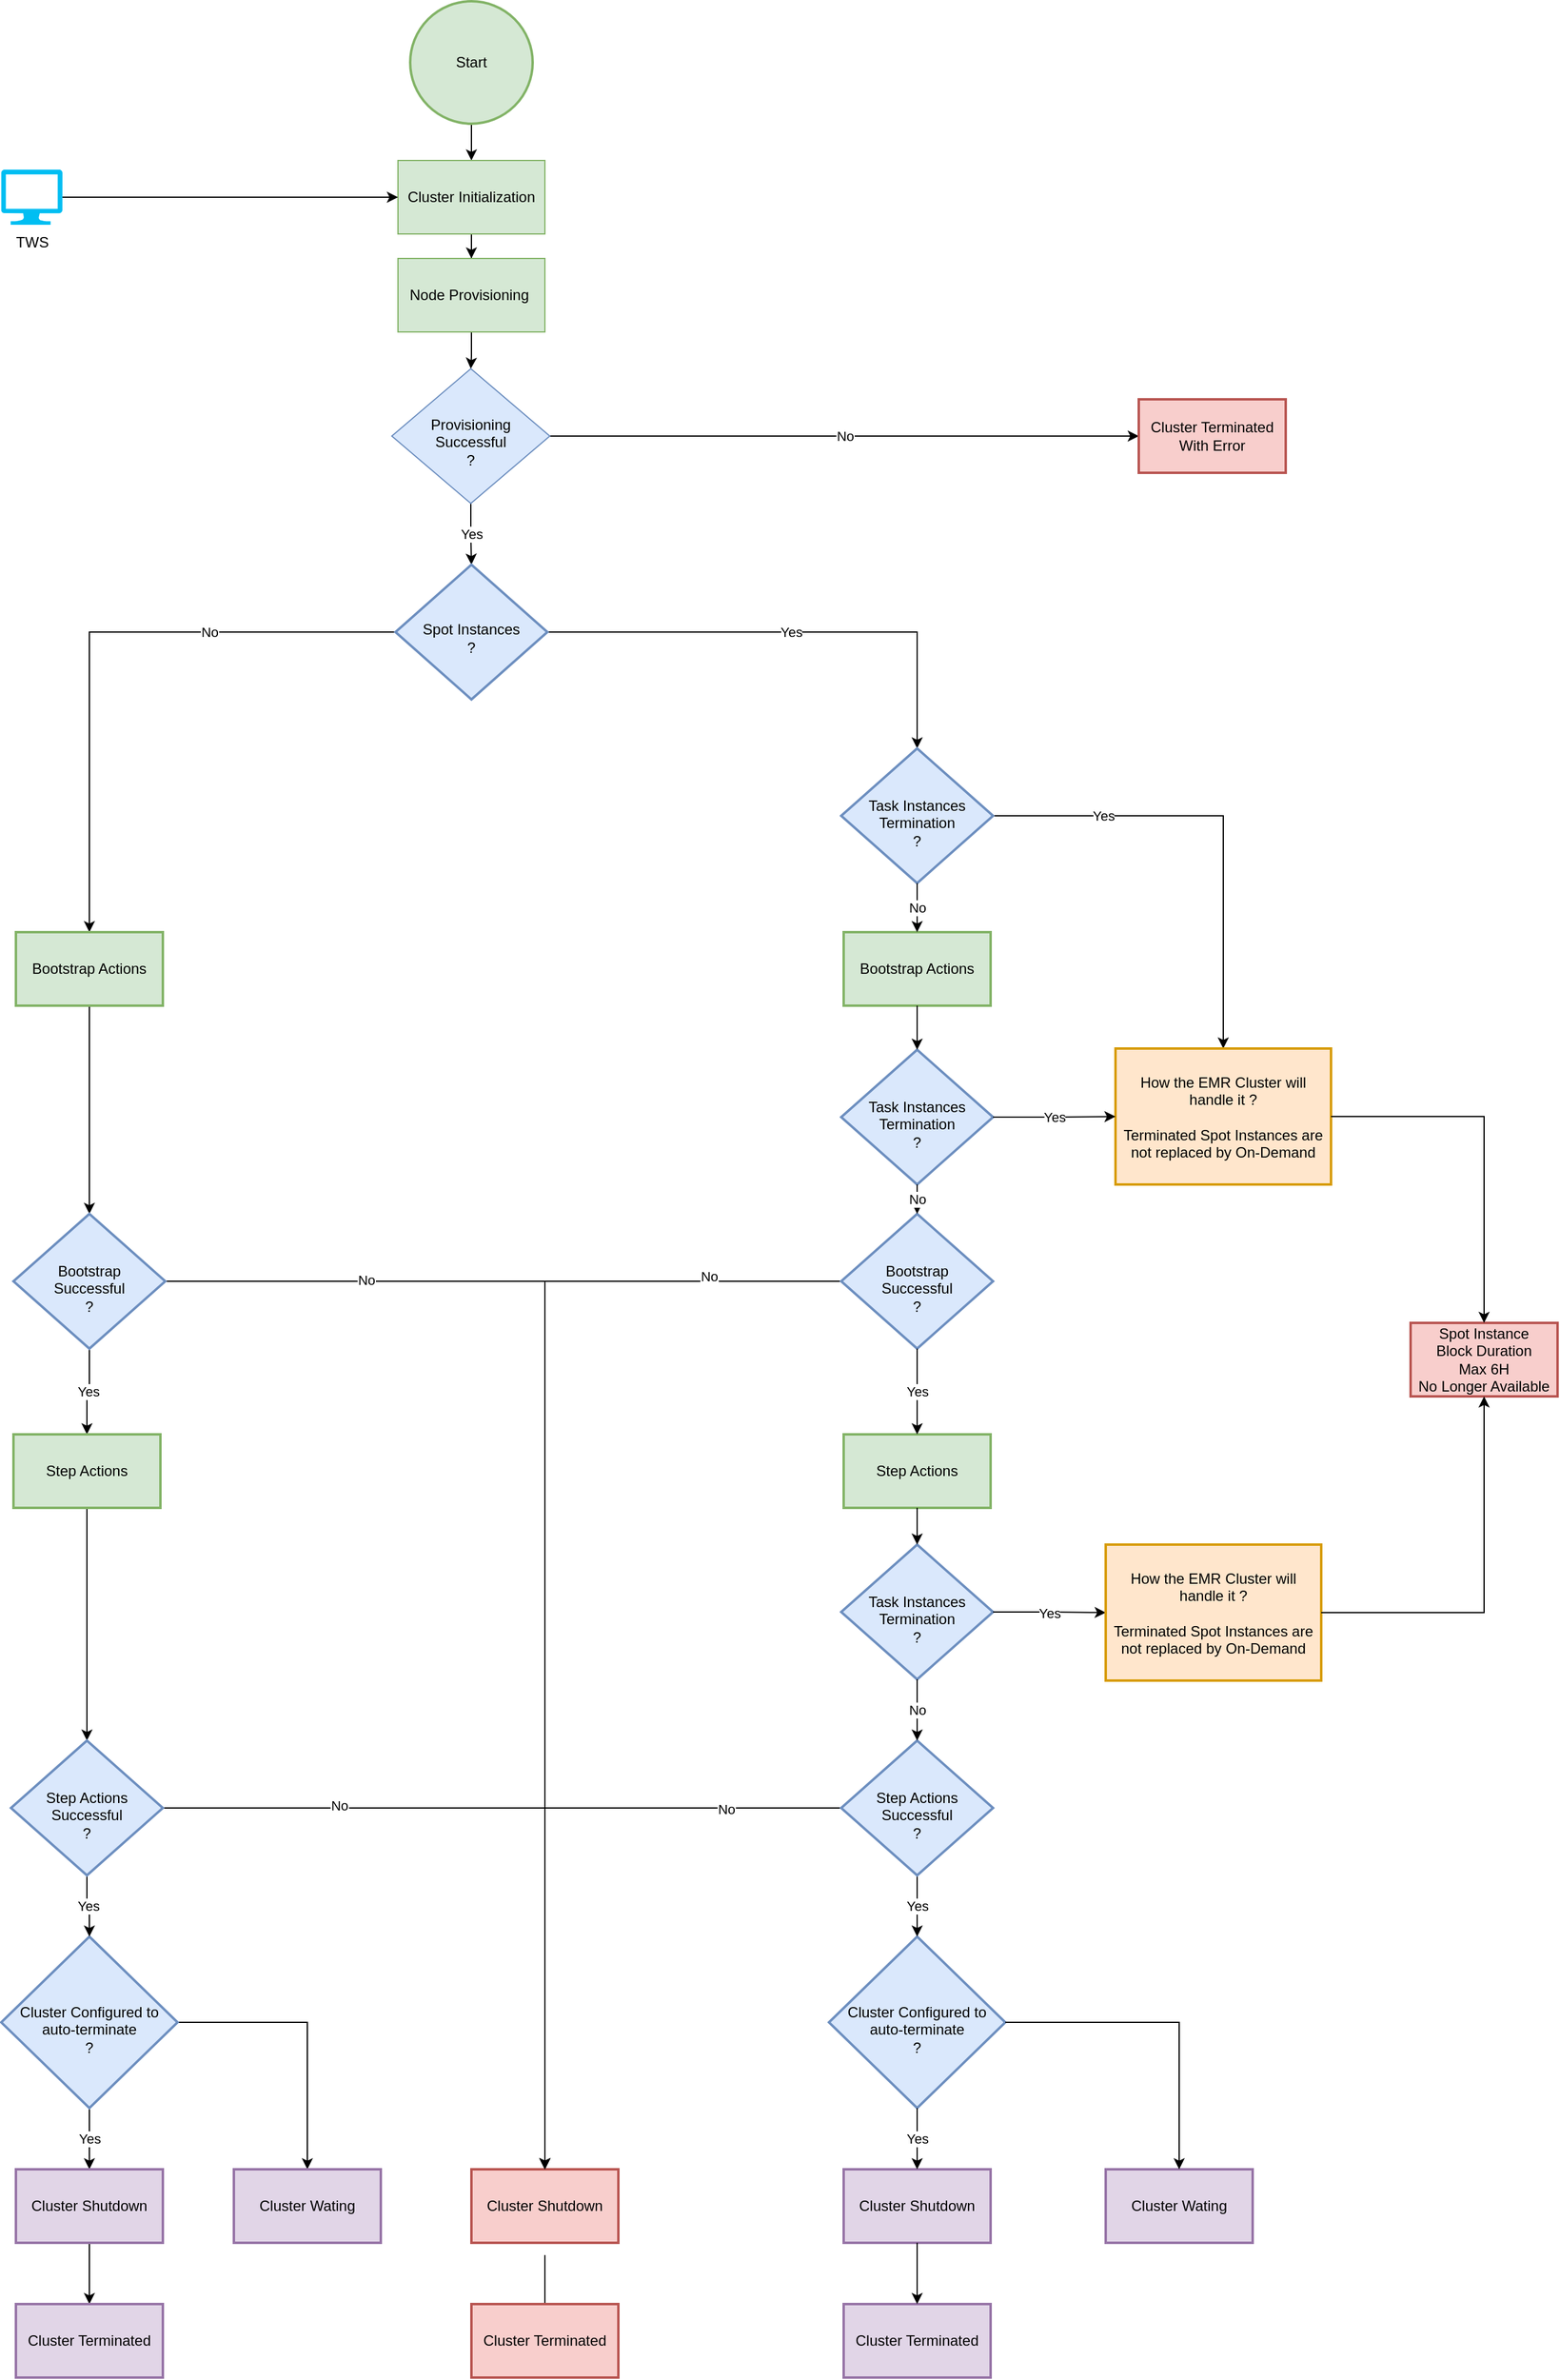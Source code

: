 <mxfile version="20.2.3" type="github">
  <diagram id="AwN7vVhOrOwk2pl2pIlE" name="Page-1">
    <mxGraphModel dx="1377" dy="755" grid="1" gridSize="10" guides="1" tooltips="1" connect="1" arrows="1" fold="1" page="1" pageScale="1" pageWidth="827" pageHeight="1169" math="0" shadow="0">
      <root>
        <mxCell id="0" />
        <mxCell id="1" parent="0" />
        <mxCell id="gyCaFqsIdJrXnqOvhJbO-14" value="" style="edgeStyle=orthogonalEdgeStyle;rounded=0;orthogonalLoop=1;jettySize=auto;html=1;" parent="1" source="gyCaFqsIdJrXnqOvhJbO-1" target="gyCaFqsIdJrXnqOvhJbO-3" edge="1">
          <mxGeometry relative="1" as="geometry" />
        </mxCell>
        <mxCell id="gyCaFqsIdJrXnqOvhJbO-1" value="Start" style="strokeWidth=2;html=1;shape=mxgraph.flowchart.start_2;whiteSpace=wrap;fillColor=#d5e8d4;strokeColor=#82b366;" parent="1" vertex="1">
          <mxGeometry x="364" y="30" width="100" height="100" as="geometry" />
        </mxCell>
        <mxCell id="gyCaFqsIdJrXnqOvhJbO-15" value="" style="edgeStyle=orthogonalEdgeStyle;rounded=0;orthogonalLoop=1;jettySize=auto;html=1;" parent="1" source="gyCaFqsIdJrXnqOvhJbO-3" target="gyCaFqsIdJrXnqOvhJbO-5" edge="1">
          <mxGeometry relative="1" as="geometry" />
        </mxCell>
        <mxCell id="gyCaFqsIdJrXnqOvhJbO-3" value="Cluster Initialization" style="rounded=0;whiteSpace=wrap;html=1;fillColor=#d5e8d4;strokeColor=#82b366;" parent="1" vertex="1">
          <mxGeometry x="354" y="160" width="120" height="60" as="geometry" />
        </mxCell>
        <mxCell id="gyCaFqsIdJrXnqOvhJbO-16" value="" style="edgeStyle=orthogonalEdgeStyle;rounded=0;orthogonalLoop=1;jettySize=auto;html=1;" parent="1" source="gyCaFqsIdJrXnqOvhJbO-5" target="gyCaFqsIdJrXnqOvhJbO-7" edge="1">
          <mxGeometry relative="1" as="geometry" />
        </mxCell>
        <mxCell id="gyCaFqsIdJrXnqOvhJbO-5" value="Node Provisioning&amp;nbsp;" style="rounded=0;whiteSpace=wrap;html=1;fillColor=#d5e8d4;strokeColor=#82b366;" parent="1" vertex="1">
          <mxGeometry x="354" y="240" width="120" height="60" as="geometry" />
        </mxCell>
        <mxCell id="gyCaFqsIdJrXnqOvhJbO-18" value="No" style="edgeStyle=orthogonalEdgeStyle;rounded=0;orthogonalLoop=1;jettySize=auto;html=1;entryX=0;entryY=0.5;entryDx=0;entryDy=0;" parent="1" source="gyCaFqsIdJrXnqOvhJbO-7" edge="1" target="gyCaFqsIdJrXnqOvhJbO-137">
          <mxGeometry relative="1" as="geometry">
            <mxPoint x="610" y="385" as="targetPoint" />
          </mxGeometry>
        </mxCell>
        <mxCell id="gyCaFqsIdJrXnqOvhJbO-21" value="Yes" style="edgeStyle=orthogonalEdgeStyle;rounded=0;orthogonalLoop=1;jettySize=auto;html=1;" parent="1" source="gyCaFqsIdJrXnqOvhJbO-7" target="gyCaFqsIdJrXnqOvhJbO-19" edge="1">
          <mxGeometry relative="1" as="geometry" />
        </mxCell>
        <mxCell id="gyCaFqsIdJrXnqOvhJbO-7" value="Provisioning&lt;br&gt;Successful&lt;br&gt;?" style="rhombus;whiteSpace=wrap;html=1;spacingTop=10;fillColor=#dae8fc;strokeColor=#6c8ebf;" parent="1" vertex="1">
          <mxGeometry x="349" y="330" width="129" height="110" as="geometry" />
        </mxCell>
        <mxCell id="gyCaFqsIdJrXnqOvhJbO-27" value="No" style="edgeStyle=orthogonalEdgeStyle;rounded=0;orthogonalLoop=1;jettySize=auto;html=1;entryX=0.5;entryY=0;entryDx=0;entryDy=0;" parent="1" source="gyCaFqsIdJrXnqOvhJbO-19" target="gyCaFqsIdJrXnqOvhJbO-104" edge="1">
          <mxGeometry x="-0.386" relative="1" as="geometry">
            <mxPoint x="140" y="670" as="targetPoint" />
            <mxPoint as="offset" />
          </mxGeometry>
        </mxCell>
        <mxCell id="gyCaFqsIdJrXnqOvhJbO-29" value="Yes" style="edgeStyle=orthogonalEdgeStyle;rounded=0;orthogonalLoop=1;jettySize=auto;html=1;" parent="1" source="gyCaFqsIdJrXnqOvhJbO-19" target="gyCaFqsIdJrXnqOvhJbO-28" edge="1">
          <mxGeometry relative="1" as="geometry" />
        </mxCell>
        <mxCell id="gyCaFqsIdJrXnqOvhJbO-19" value="Spot Instances&lt;br&gt;?" style="strokeWidth=2;html=1;shape=mxgraph.flowchart.decision;whiteSpace=wrap;spacingTop=9;fillColor=#dae8fc;strokeColor=#6c8ebf;" parent="1" vertex="1">
          <mxGeometry x="352" y="490" width="124" height="110" as="geometry" />
        </mxCell>
        <mxCell id="gyCaFqsIdJrXnqOvhJbO-25" style="edgeStyle=orthogonalEdgeStyle;rounded=0;orthogonalLoop=1;jettySize=auto;html=1;" parent="1" source="gyCaFqsIdJrXnqOvhJbO-24" target="gyCaFqsIdJrXnqOvhJbO-3" edge="1">
          <mxGeometry relative="1" as="geometry" />
        </mxCell>
        <mxCell id="gyCaFqsIdJrXnqOvhJbO-24" value="TWS" style="verticalLabelPosition=bottom;html=1;verticalAlign=top;align=center;strokeColor=none;fillColor=#00BEF2;shape=mxgraph.azure.computer;pointerEvents=1;" parent="1" vertex="1">
          <mxGeometry x="30" y="167.5" width="50" height="45" as="geometry" />
        </mxCell>
        <mxCell id="gyCaFqsIdJrXnqOvhJbO-70" style="edgeStyle=orthogonalEdgeStyle;rounded=0;orthogonalLoop=1;jettySize=auto;html=1;entryX=0.5;entryY=0;entryDx=0;entryDy=0;" parent="1" source="gyCaFqsIdJrXnqOvhJbO-37" target="gyCaFqsIdJrXnqOvhJbO-61" edge="1">
          <mxGeometry relative="1" as="geometry" />
        </mxCell>
        <mxCell id="gyCaFqsIdJrXnqOvhJbO-131" value="No" style="edgeLabel;html=1;align=center;verticalAlign=middle;resizable=0;points=[];" parent="gyCaFqsIdJrXnqOvhJbO-70" vertex="1" connectable="0">
          <mxGeometry x="-0.777" y="-4" relative="1" as="geometry">
            <mxPoint as="offset" />
          </mxGeometry>
        </mxCell>
        <mxCell id="gyCaFqsIdJrXnqOvhJbO-60" value="" style="edgeStyle=orthogonalEdgeStyle;rounded=0;orthogonalLoop=1;jettySize=auto;html=1;" parent="1" edge="1">
          <mxGeometry relative="1" as="geometry">
            <mxPoint x="474" y="1870" as="sourcePoint" />
            <mxPoint x="474" y="1920" as="targetPoint" />
          </mxGeometry>
        </mxCell>
        <mxCell id="gyCaFqsIdJrXnqOvhJbO-61" value="Cluster Shutdown" style="whiteSpace=wrap;html=1;strokeWidth=2;spacingBottom=0;spacingTop=0;fillColor=#f8cecc;strokeColor=#b85450;" parent="1" vertex="1">
          <mxGeometry x="414" y="1800" width="120" height="60" as="geometry" />
        </mxCell>
        <mxCell id="gyCaFqsIdJrXnqOvhJbO-62" value="Cluster Terminated" style="whiteSpace=wrap;html=1;strokeWidth=2;spacingBottom=0;spacingTop=0;fillColor=#f8cecc;strokeColor=#b85450;" parent="1" vertex="1">
          <mxGeometry x="414" y="1910" width="120" height="60" as="geometry" />
        </mxCell>
        <mxCell id="gyCaFqsIdJrXnqOvhJbO-133" style="edgeStyle=orthogonalEdgeStyle;rounded=0;orthogonalLoop=1;jettySize=auto;html=1;" parent="1" source="gyCaFqsIdJrXnqOvhJbO-63" target="gyCaFqsIdJrXnqOvhJbO-61" edge="1">
          <mxGeometry relative="1" as="geometry" />
        </mxCell>
        <mxCell id="gyCaFqsIdJrXnqOvhJbO-134" value="No" style="edgeLabel;html=1;align=center;verticalAlign=middle;resizable=0;points=[];" parent="gyCaFqsIdJrXnqOvhJbO-133" vertex="1" connectable="0">
          <mxGeometry x="-0.65" y="1" relative="1" as="geometry">
            <mxPoint as="offset" />
          </mxGeometry>
        </mxCell>
        <mxCell id="gyCaFqsIdJrXnqOvhJbO-126" value="" style="edgeStyle=orthogonalEdgeStyle;rounded=0;orthogonalLoop=1;jettySize=auto;html=1;" parent="1" source="gyCaFqsIdJrXnqOvhJbO-104" target="gyCaFqsIdJrXnqOvhJbO-109" edge="1">
          <mxGeometry relative="1" as="geometry" />
        </mxCell>
        <mxCell id="gyCaFqsIdJrXnqOvhJbO-104" value="Bootstrap Actions" style="whiteSpace=wrap;html=1;strokeWidth=2;fillColor=#d5e8d4;strokeColor=#82b366;" parent="1" vertex="1">
          <mxGeometry x="42" y="790" width="120" height="60" as="geometry" />
        </mxCell>
        <mxCell id="gyCaFqsIdJrXnqOvhJbO-108" value="Yes" style="edgeStyle=orthogonalEdgeStyle;rounded=0;orthogonalLoop=1;jettySize=auto;html=1;" parent="1" source="gyCaFqsIdJrXnqOvhJbO-109" target="gyCaFqsIdJrXnqOvhJbO-112" edge="1">
          <mxGeometry relative="1" as="geometry" />
        </mxCell>
        <mxCell id="gyCaFqsIdJrXnqOvhJbO-128" style="edgeStyle=orthogonalEdgeStyle;rounded=0;orthogonalLoop=1;jettySize=auto;html=1;entryX=0.5;entryY=0;entryDx=0;entryDy=0;" parent="1" source="gyCaFqsIdJrXnqOvhJbO-109" target="gyCaFqsIdJrXnqOvhJbO-61" edge="1">
          <mxGeometry relative="1" as="geometry" />
        </mxCell>
        <mxCell id="gyCaFqsIdJrXnqOvhJbO-130" value="No" style="edgeLabel;html=1;align=center;verticalAlign=middle;resizable=0;points=[];" parent="gyCaFqsIdJrXnqOvhJbO-128" vertex="1" connectable="0">
          <mxGeometry x="-0.683" y="1" relative="1" as="geometry">
            <mxPoint as="offset" />
          </mxGeometry>
        </mxCell>
        <mxCell id="gyCaFqsIdJrXnqOvhJbO-109" value="Bootstrap&lt;br&gt;Successful&lt;br&gt;?" style="strokeWidth=2;html=1;shape=mxgraph.flowchart.decision;whiteSpace=wrap;verticalAlign=middle;spacingBottom=0;spacingTop=11;fillColor=#dae8fc;strokeColor=#6c8ebf;" parent="1" vertex="1">
          <mxGeometry x="40" y="1020" width="124" height="110" as="geometry" />
        </mxCell>
        <mxCell id="gyCaFqsIdJrXnqOvhJbO-127" value="" style="edgeStyle=orthogonalEdgeStyle;rounded=0;orthogonalLoop=1;jettySize=auto;html=1;" parent="1" source="gyCaFqsIdJrXnqOvhJbO-112" target="gyCaFqsIdJrXnqOvhJbO-125" edge="1">
          <mxGeometry relative="1" as="geometry" />
        </mxCell>
        <mxCell id="gyCaFqsIdJrXnqOvhJbO-112" value="Step Actions" style="whiteSpace=wrap;html=1;strokeWidth=2;spacingBottom=0;spacingTop=0;fillColor=#d5e8d4;strokeColor=#82b366;" parent="1" vertex="1">
          <mxGeometry x="40" y="1200" width="120" height="60" as="geometry" />
        </mxCell>
        <mxCell id="gyCaFqsIdJrXnqOvhJbO-117" value="Yes" style="edgeStyle=orthogonalEdgeStyle;rounded=0;orthogonalLoop=1;jettySize=auto;html=1;" parent="1" source="gyCaFqsIdJrXnqOvhJbO-119" target="gyCaFqsIdJrXnqOvhJbO-121" edge="1">
          <mxGeometry relative="1" as="geometry" />
        </mxCell>
        <mxCell id="gyCaFqsIdJrXnqOvhJbO-118" value="" style="edgeStyle=orthogonalEdgeStyle;rounded=0;orthogonalLoop=1;jettySize=auto;html=1;" parent="1" source="gyCaFqsIdJrXnqOvhJbO-119" target="gyCaFqsIdJrXnqOvhJbO-122" edge="1">
          <mxGeometry relative="1" as="geometry" />
        </mxCell>
        <mxCell id="gyCaFqsIdJrXnqOvhJbO-119" value="Cluster Configured to auto-terminate&lt;br&gt;?" style="rhombus;whiteSpace=wrap;html=1;strokeWidth=2;spacingBottom=0;spacingTop=11;fillColor=#dae8fc;strokeColor=#6c8ebf;" parent="1" vertex="1">
          <mxGeometry x="30" y="1610" width="144" height="140" as="geometry" />
        </mxCell>
        <mxCell id="gyCaFqsIdJrXnqOvhJbO-120" value="" style="edgeStyle=orthogonalEdgeStyle;rounded=0;orthogonalLoop=1;jettySize=auto;html=1;" parent="1" source="gyCaFqsIdJrXnqOvhJbO-121" target="gyCaFqsIdJrXnqOvhJbO-123" edge="1">
          <mxGeometry relative="1" as="geometry" />
        </mxCell>
        <mxCell id="gyCaFqsIdJrXnqOvhJbO-121" value="Cluster Shutdown" style="whiteSpace=wrap;html=1;strokeWidth=2;spacingBottom=0;spacingTop=0;fillColor=#e1d5e7;strokeColor=#9673a6;" parent="1" vertex="1">
          <mxGeometry x="42" y="1800" width="120" height="60" as="geometry" />
        </mxCell>
        <mxCell id="gyCaFqsIdJrXnqOvhJbO-122" value="Cluster Wating" style="whiteSpace=wrap;html=1;strokeWidth=2;spacingBottom=0;spacingTop=0;fillColor=#e1d5e7;strokeColor=#9673a6;" parent="1" vertex="1">
          <mxGeometry x="220" y="1800" width="120" height="60" as="geometry" />
        </mxCell>
        <mxCell id="gyCaFqsIdJrXnqOvhJbO-123" value="Cluster Terminated" style="whiteSpace=wrap;html=1;strokeWidth=2;spacingBottom=0;spacingTop=0;fillColor=#e1d5e7;strokeColor=#9673a6;" parent="1" vertex="1">
          <mxGeometry x="42" y="1910" width="120" height="60" as="geometry" />
        </mxCell>
        <mxCell id="gyCaFqsIdJrXnqOvhJbO-124" value="Yes" style="edgeStyle=orthogonalEdgeStyle;rounded=0;orthogonalLoop=1;jettySize=auto;html=1;" parent="1" source="gyCaFqsIdJrXnqOvhJbO-125" target="gyCaFqsIdJrXnqOvhJbO-119" edge="1">
          <mxGeometry relative="1" as="geometry" />
        </mxCell>
        <mxCell id="gyCaFqsIdJrXnqOvhJbO-129" style="edgeStyle=orthogonalEdgeStyle;rounded=0;orthogonalLoop=1;jettySize=auto;html=1;entryX=0.5;entryY=0;entryDx=0;entryDy=0;" parent="1" source="gyCaFqsIdJrXnqOvhJbO-125" target="gyCaFqsIdJrXnqOvhJbO-61" edge="1">
          <mxGeometry relative="1" as="geometry" />
        </mxCell>
        <mxCell id="gyCaFqsIdJrXnqOvhJbO-135" value="No" style="edgeLabel;html=1;align=center;verticalAlign=middle;resizable=0;points=[];" parent="gyCaFqsIdJrXnqOvhJbO-129" vertex="1" connectable="0">
          <mxGeometry x="-0.525" y="2" relative="1" as="geometry">
            <mxPoint as="offset" />
          </mxGeometry>
        </mxCell>
        <mxCell id="gyCaFqsIdJrXnqOvhJbO-125" value="Step Actions&lt;br&gt;Successful&lt;br&gt;?" style="rhombus;whiteSpace=wrap;html=1;strokeWidth=2;spacingBottom=0;spacingTop=11;fillColor=#dae8fc;strokeColor=#6c8ebf;" parent="1" vertex="1">
          <mxGeometry x="38" y="1450" width="124" height="110" as="geometry" />
        </mxCell>
        <mxCell id="gyCaFqsIdJrXnqOvhJbO-136" value="" style="group;shadow=0;" parent="1" vertex="1" connectable="0">
          <mxGeometry x="706" y="640" width="410" height="1330" as="geometry" />
        </mxCell>
        <mxCell id="V7cwoXAEUZXMKd0SKZb5-6" value="Yes" style="edgeStyle=orthogonalEdgeStyle;rounded=0;orthogonalLoop=1;jettySize=auto;html=1;" edge="1" parent="gyCaFqsIdJrXnqOvhJbO-136" source="gyCaFqsIdJrXnqOvhJbO-28" target="gyCaFqsIdJrXnqOvhJbO-40">
          <mxGeometry x="-0.524" relative="1" as="geometry">
            <mxPoint as="offset" />
          </mxGeometry>
        </mxCell>
        <mxCell id="gyCaFqsIdJrXnqOvhJbO-28" value="Task Instances&lt;br&gt;Termination&lt;br&gt;?" style="strokeWidth=2;html=1;shape=mxgraph.flowchart.decision;whiteSpace=wrap;verticalAlign=middle;spacingBottom=0;spacingTop=11;fillColor=#dae8fc;strokeColor=#6c8ebf;" parent="gyCaFqsIdJrXnqOvhJbO-136" vertex="1">
          <mxGeometry x="10" width="124" height="110" as="geometry" />
        </mxCell>
        <mxCell id="gyCaFqsIdJrXnqOvhJbO-30" value="Bootstrap Actions" style="whiteSpace=wrap;html=1;strokeWidth=2;fillColor=#d5e8d4;strokeColor=#82b366;" parent="gyCaFqsIdJrXnqOvhJbO-136" vertex="1">
          <mxGeometry x="12" y="150" width="120" height="60" as="geometry" />
        </mxCell>
        <mxCell id="gyCaFqsIdJrXnqOvhJbO-31" value="No" style="edgeStyle=orthogonalEdgeStyle;rounded=0;orthogonalLoop=1;jettySize=auto;html=1;" parent="gyCaFqsIdJrXnqOvhJbO-136" source="gyCaFqsIdJrXnqOvhJbO-28" target="gyCaFqsIdJrXnqOvhJbO-30" edge="1">
          <mxGeometry relative="1" as="geometry" />
        </mxCell>
        <mxCell id="gyCaFqsIdJrXnqOvhJbO-35" value="Task Instances&lt;br&gt;Termination&lt;br&gt;?" style="strokeWidth=2;html=1;shape=mxgraph.flowchart.decision;whiteSpace=wrap;verticalAlign=middle;spacingBottom=0;spacingTop=11;fillColor=#dae8fc;strokeColor=#6c8ebf;" parent="gyCaFqsIdJrXnqOvhJbO-136" vertex="1">
          <mxGeometry x="10" y="246" width="124" height="110" as="geometry" />
        </mxCell>
        <mxCell id="gyCaFqsIdJrXnqOvhJbO-36" value="" style="edgeStyle=orthogonalEdgeStyle;rounded=0;orthogonalLoop=1;jettySize=auto;html=1;" parent="gyCaFqsIdJrXnqOvhJbO-136" source="gyCaFqsIdJrXnqOvhJbO-30" target="gyCaFqsIdJrXnqOvhJbO-35" edge="1">
          <mxGeometry relative="1" as="geometry" />
        </mxCell>
        <mxCell id="gyCaFqsIdJrXnqOvhJbO-37" value="Bootstrap&lt;br&gt;Successful&lt;br&gt;?" style="strokeWidth=2;html=1;shape=mxgraph.flowchart.decision;whiteSpace=wrap;verticalAlign=middle;spacingBottom=0;spacingTop=11;fillColor=#dae8fc;strokeColor=#6c8ebf;" parent="gyCaFqsIdJrXnqOvhJbO-136" vertex="1">
          <mxGeometry x="10" y="380" width="124" height="110" as="geometry" />
        </mxCell>
        <mxCell id="gyCaFqsIdJrXnqOvhJbO-39" value="No" style="edgeStyle=orthogonalEdgeStyle;rounded=0;orthogonalLoop=1;jettySize=auto;html=1;" parent="gyCaFqsIdJrXnqOvhJbO-136" source="gyCaFqsIdJrXnqOvhJbO-35" target="gyCaFqsIdJrXnqOvhJbO-37" edge="1">
          <mxGeometry relative="1" as="geometry" />
        </mxCell>
        <mxCell id="gyCaFqsIdJrXnqOvhJbO-40" value="How the EMR Cluster will handle it ?&lt;br&gt;&lt;br&gt;Terminated Spot Instances are&lt;br&gt;not replaced by On-Demand" style="whiteSpace=wrap;html=1;strokeWidth=2;spacingBottom=0;spacingTop=0;fillColor=#ffe6cc;strokeColor=#d79b00;" parent="gyCaFqsIdJrXnqOvhJbO-136" vertex="1">
          <mxGeometry x="234" y="245" width="176" height="111" as="geometry" />
        </mxCell>
        <mxCell id="gyCaFqsIdJrXnqOvhJbO-41" value="Yes" style="edgeStyle=orthogonalEdgeStyle;rounded=0;orthogonalLoop=1;jettySize=auto;html=1;" parent="gyCaFqsIdJrXnqOvhJbO-136" source="gyCaFqsIdJrXnqOvhJbO-35" target="gyCaFqsIdJrXnqOvhJbO-40" edge="1">
          <mxGeometry relative="1" as="geometry" />
        </mxCell>
        <mxCell id="gyCaFqsIdJrXnqOvhJbO-44" value="Step Actions" style="whiteSpace=wrap;html=1;strokeWidth=2;spacingBottom=0;spacingTop=0;fillColor=#d5e8d4;strokeColor=#82b366;" parent="gyCaFqsIdJrXnqOvhJbO-136" vertex="1">
          <mxGeometry x="12" y="560" width="120" height="60" as="geometry" />
        </mxCell>
        <mxCell id="gyCaFqsIdJrXnqOvhJbO-45" value="Yes" style="edgeStyle=orthogonalEdgeStyle;rounded=0;orthogonalLoop=1;jettySize=auto;html=1;" parent="gyCaFqsIdJrXnqOvhJbO-136" source="gyCaFqsIdJrXnqOvhJbO-37" target="gyCaFqsIdJrXnqOvhJbO-44" edge="1">
          <mxGeometry relative="1" as="geometry" />
        </mxCell>
        <mxCell id="gyCaFqsIdJrXnqOvhJbO-46" value="Task Instances&lt;br&gt;Termination&lt;br&gt;?" style="strokeWidth=2;html=1;shape=mxgraph.flowchart.decision;whiteSpace=wrap;verticalAlign=middle;spacingBottom=0;spacingTop=11;fillColor=#dae8fc;strokeColor=#6c8ebf;" parent="gyCaFqsIdJrXnqOvhJbO-136" vertex="1">
          <mxGeometry x="10" y="650" width="124" height="110" as="geometry" />
        </mxCell>
        <mxCell id="gyCaFqsIdJrXnqOvhJbO-47" value="" style="edgeStyle=orthogonalEdgeStyle;rounded=0;orthogonalLoop=1;jettySize=auto;html=1;" parent="gyCaFqsIdJrXnqOvhJbO-136" source="gyCaFqsIdJrXnqOvhJbO-44" target="gyCaFqsIdJrXnqOvhJbO-46" edge="1">
          <mxGeometry relative="1" as="geometry" />
        </mxCell>
        <mxCell id="gyCaFqsIdJrXnqOvhJbO-49" value="Yes" style="edgeStyle=orthogonalEdgeStyle;rounded=0;orthogonalLoop=1;jettySize=auto;html=1;" parent="gyCaFqsIdJrXnqOvhJbO-136" source="gyCaFqsIdJrXnqOvhJbO-46" target="V7cwoXAEUZXMKd0SKZb5-4" edge="1">
          <mxGeometry relative="1" as="geometry">
            <mxPoint x="194" y="740" as="targetPoint" />
          </mxGeometry>
        </mxCell>
        <mxCell id="gyCaFqsIdJrXnqOvhJbO-51" value="Cluster Configured to auto-terminate&lt;br&gt;?" style="rhombus;whiteSpace=wrap;html=1;strokeWidth=2;spacingBottom=0;spacingTop=11;fillColor=#dae8fc;strokeColor=#6c8ebf;" parent="gyCaFqsIdJrXnqOvhJbO-136" vertex="1">
          <mxGeometry y="970" width="144" height="140" as="geometry" />
        </mxCell>
        <mxCell id="gyCaFqsIdJrXnqOvhJbO-53" value="Cluster Shutdown" style="whiteSpace=wrap;html=1;strokeWidth=2;spacingBottom=0;spacingTop=0;fillColor=#e1d5e7;strokeColor=#9673a6;" parent="gyCaFqsIdJrXnqOvhJbO-136" vertex="1">
          <mxGeometry x="12" y="1160" width="120" height="60" as="geometry" />
        </mxCell>
        <mxCell id="gyCaFqsIdJrXnqOvhJbO-54" value="Yes" style="edgeStyle=orthogonalEdgeStyle;rounded=0;orthogonalLoop=1;jettySize=auto;html=1;" parent="gyCaFqsIdJrXnqOvhJbO-136" source="gyCaFqsIdJrXnqOvhJbO-51" target="gyCaFqsIdJrXnqOvhJbO-53" edge="1">
          <mxGeometry relative="1" as="geometry" />
        </mxCell>
        <mxCell id="gyCaFqsIdJrXnqOvhJbO-55" value="Cluster Wating" style="whiteSpace=wrap;html=1;strokeWidth=2;spacingBottom=0;spacingTop=0;fillColor=#e1d5e7;strokeColor=#9673a6;" parent="gyCaFqsIdJrXnqOvhJbO-136" vertex="1">
          <mxGeometry x="226" y="1160" width="120" height="60" as="geometry" />
        </mxCell>
        <mxCell id="gyCaFqsIdJrXnqOvhJbO-56" value="" style="edgeStyle=orthogonalEdgeStyle;rounded=0;orthogonalLoop=1;jettySize=auto;html=1;" parent="gyCaFqsIdJrXnqOvhJbO-136" source="gyCaFqsIdJrXnqOvhJbO-51" target="gyCaFqsIdJrXnqOvhJbO-55" edge="1">
          <mxGeometry relative="1" as="geometry" />
        </mxCell>
        <mxCell id="gyCaFqsIdJrXnqOvhJbO-57" value="Cluster Terminated" style="whiteSpace=wrap;html=1;strokeWidth=2;spacingBottom=0;spacingTop=0;fillColor=#e1d5e7;strokeColor=#9673a6;" parent="gyCaFqsIdJrXnqOvhJbO-136" vertex="1">
          <mxGeometry x="12" y="1270" width="120" height="60" as="geometry" />
        </mxCell>
        <mxCell id="gyCaFqsIdJrXnqOvhJbO-58" value="" style="edgeStyle=orthogonalEdgeStyle;rounded=0;orthogonalLoop=1;jettySize=auto;html=1;" parent="gyCaFqsIdJrXnqOvhJbO-136" source="gyCaFqsIdJrXnqOvhJbO-53" target="gyCaFqsIdJrXnqOvhJbO-57" edge="1">
          <mxGeometry relative="1" as="geometry" />
        </mxCell>
        <mxCell id="gyCaFqsIdJrXnqOvhJbO-69" value="Yes" style="edgeStyle=orthogonalEdgeStyle;rounded=0;orthogonalLoop=1;jettySize=auto;html=1;" parent="gyCaFqsIdJrXnqOvhJbO-136" source="gyCaFqsIdJrXnqOvhJbO-63" target="gyCaFqsIdJrXnqOvhJbO-51" edge="1">
          <mxGeometry relative="1" as="geometry" />
        </mxCell>
        <mxCell id="gyCaFqsIdJrXnqOvhJbO-63" value="Step Actions&lt;br&gt;Successful&lt;br&gt;?" style="rhombus;whiteSpace=wrap;html=1;strokeWidth=2;spacingBottom=0;spacingTop=11;fillColor=#dae8fc;strokeColor=#6c8ebf;" parent="gyCaFqsIdJrXnqOvhJbO-136" vertex="1">
          <mxGeometry x="10" y="810" width="124" height="110" as="geometry" />
        </mxCell>
        <mxCell id="gyCaFqsIdJrXnqOvhJbO-64" value="No" style="edgeStyle=orthogonalEdgeStyle;rounded=0;orthogonalLoop=1;jettySize=auto;html=1;" parent="gyCaFqsIdJrXnqOvhJbO-136" source="gyCaFqsIdJrXnqOvhJbO-46" target="gyCaFqsIdJrXnqOvhJbO-63" edge="1">
          <mxGeometry relative="1" as="geometry" />
        </mxCell>
        <mxCell id="V7cwoXAEUZXMKd0SKZb5-4" value="How the EMR Cluster will handle it ?&lt;br&gt;&lt;br&gt;Terminated Spot Instances are&lt;br&gt;not replaced by On-Demand" style="whiteSpace=wrap;html=1;strokeWidth=2;spacingBottom=0;spacingTop=0;fillColor=#ffe6cc;strokeColor=#d79b00;" vertex="1" parent="gyCaFqsIdJrXnqOvhJbO-136">
          <mxGeometry x="226" y="650" width="176" height="111" as="geometry" />
        </mxCell>
        <mxCell id="gyCaFqsIdJrXnqOvhJbO-137" value="Cluster Terminated&lt;br&gt;With Error" style="whiteSpace=wrap;html=1;strokeWidth=2;spacingBottom=0;spacingTop=0;fillColor=#f8cecc;strokeColor=#b85450;" parent="1" vertex="1">
          <mxGeometry x="959" y="355" width="120" height="60" as="geometry" />
        </mxCell>
        <mxCell id="V7cwoXAEUZXMKd0SKZb5-1" value="Spot Instance&lt;br&gt;Block Duration&lt;br&gt;Max 6H&lt;br&gt;No Longer Available" style="whiteSpace=wrap;html=1;fillColor=#f8cecc;strokeColor=#b85450;strokeWidth=2;spacingBottom=0;spacingTop=0;" vertex="1" parent="1">
          <mxGeometry x="1181" y="1109" width="120" height="60" as="geometry" />
        </mxCell>
        <mxCell id="V7cwoXAEUZXMKd0SKZb5-2" value="" style="edgeStyle=orthogonalEdgeStyle;rounded=0;orthogonalLoop=1;jettySize=auto;html=1;" edge="1" parent="1" source="gyCaFqsIdJrXnqOvhJbO-40" target="V7cwoXAEUZXMKd0SKZb5-1">
          <mxGeometry relative="1" as="geometry" />
        </mxCell>
        <mxCell id="V7cwoXAEUZXMKd0SKZb5-5" style="edgeStyle=orthogonalEdgeStyle;rounded=0;orthogonalLoop=1;jettySize=auto;html=1;entryX=0.5;entryY=1;entryDx=0;entryDy=0;" edge="1" parent="1" source="V7cwoXAEUZXMKd0SKZb5-4" target="V7cwoXAEUZXMKd0SKZb5-1">
          <mxGeometry relative="1" as="geometry" />
        </mxCell>
      </root>
    </mxGraphModel>
  </diagram>
</mxfile>
